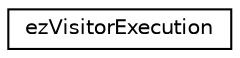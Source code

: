 digraph "Graphical Class Hierarchy"
{
 // LATEX_PDF_SIZE
  edge [fontname="Helvetica",fontsize="10",labelfontname="Helvetica",labelfontsize="10"];
  node [fontname="Helvetica",fontsize="10",shape=record];
  rankdir="LR";
  Node0 [label="ezVisitorExecution",height=0.2,width=0.4,color="black", fillcolor="white", style="filled",URL="$d6/d5e/structez_visitor_execution.htm",tooltip="Used as return value of visitor functions to define whether calling function should stop or continue ..."];
}

